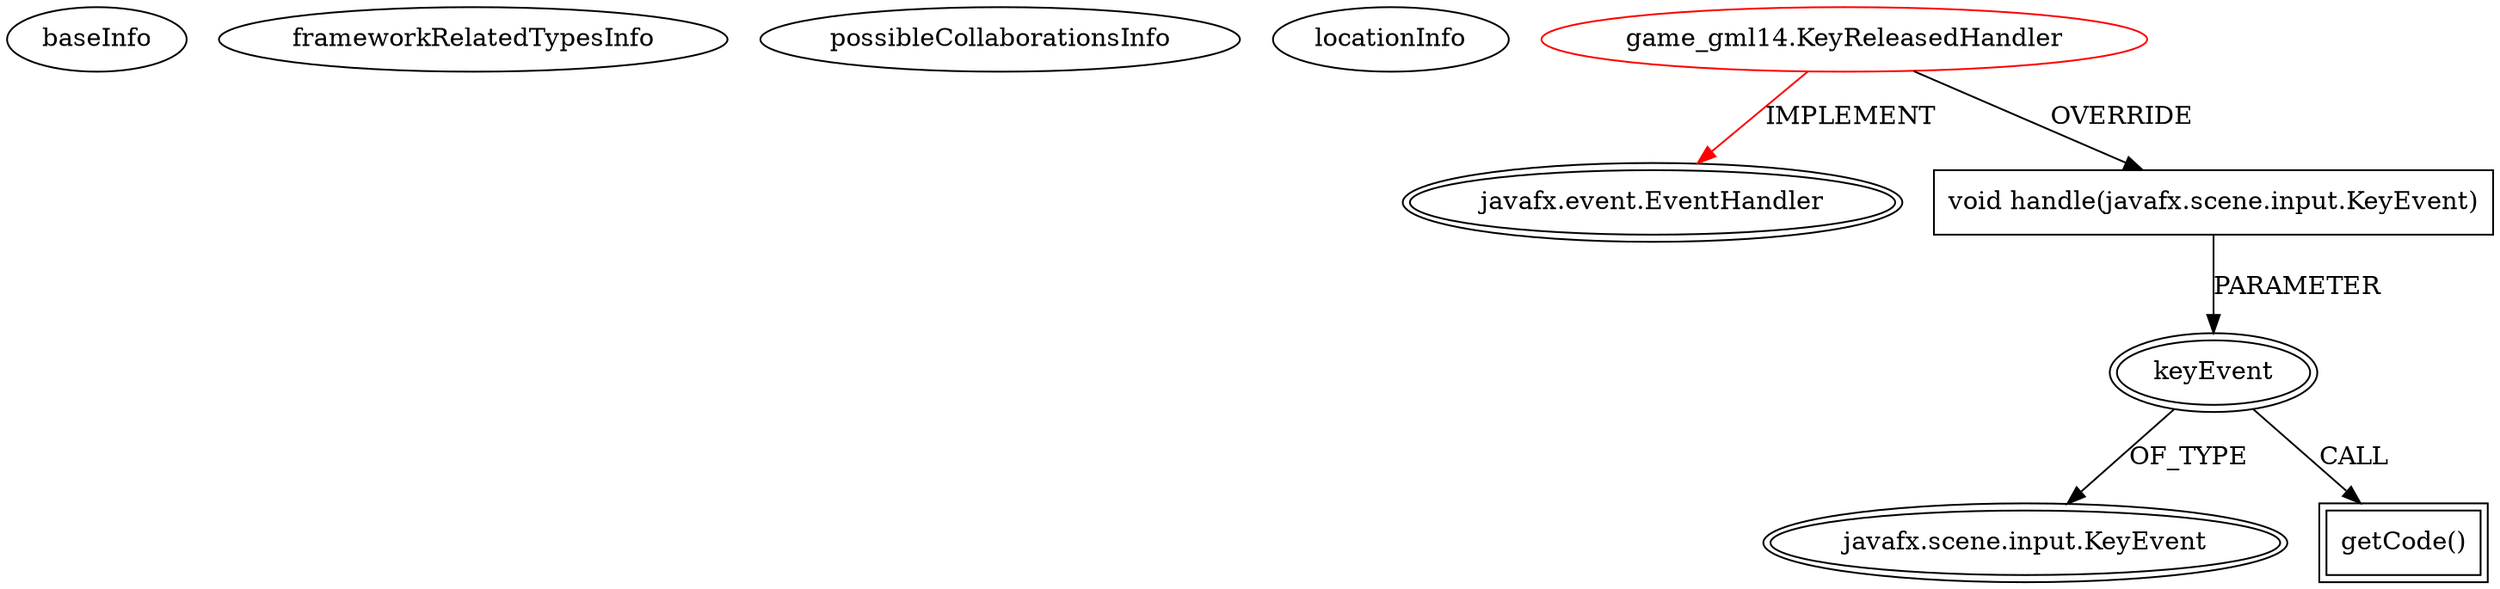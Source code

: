 digraph {
baseInfo[graphId=2817,category="extension_graph",isAnonymous=false,possibleRelation=false]
frameworkRelatedTypesInfo[0="javafx.event.EventHandler"]
possibleCollaborationsInfo[]
locationInfo[projectName="gregory-lyons-voyage-to-venus",filePath="/gregory-lyons-voyage-to-venus/voyage-to-venus-master/src/game_gml14/KeyReleasedHandler.java",contextSignature="KeyReleasedHandler",graphId="2817"]
0[label="game_gml14.KeyReleasedHandler",vertexType="ROOT_CLIENT_CLASS_DECLARATION",isFrameworkType=false,color=red]
1[label="javafx.event.EventHandler",vertexType="FRAMEWORK_INTERFACE_TYPE",isFrameworkType=true,peripheries=2]
2[label="void handle(javafx.scene.input.KeyEvent)",vertexType="OVERRIDING_METHOD_DECLARATION",isFrameworkType=false,shape=box]
3[label="keyEvent",vertexType="PARAMETER_DECLARATION",isFrameworkType=true,peripheries=2]
4[label="javafx.scene.input.KeyEvent",vertexType="FRAMEWORK_CLASS_TYPE",isFrameworkType=true,peripheries=2]
6[label="getCode()",vertexType="INSIDE_CALL",isFrameworkType=true,peripheries=2,shape=box]
0->1[label="IMPLEMENT",color=red]
0->2[label="OVERRIDE"]
3->4[label="OF_TYPE"]
2->3[label="PARAMETER"]
3->6[label="CALL"]
}
